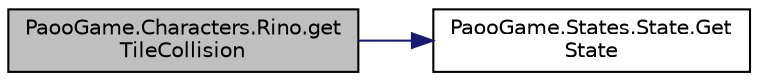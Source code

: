 digraph "PaooGame.Characters.Rino.getTileCollision"
{
 // LATEX_PDF_SIZE
  edge [fontname="Helvetica",fontsize="10",labelfontname="Helvetica",labelfontsize="10"];
  node [fontname="Helvetica",fontsize="10",shape=record];
  rankdir="LR";
  Node1 [label="PaooGame.Characters.Rino.get\lTileCollision",height=0.2,width=0.4,color="black", fillcolor="grey75", style="filled", fontcolor="black",tooltip="Returneaza coliziunile."];
  Node1 -> Node2 [color="midnightblue",fontsize="10",style="solid"];
  Node2 [label="PaooGame.States.State.Get\lState",height=0.2,width=0.4,color="black", fillcolor="white", style="filled",URL="$class_paoo_game_1_1_states_1_1_state.html#afdb4471c22fc7ca39cc3f39bb2f3efe3",tooltip="Returneaza starea curenta."];
}

